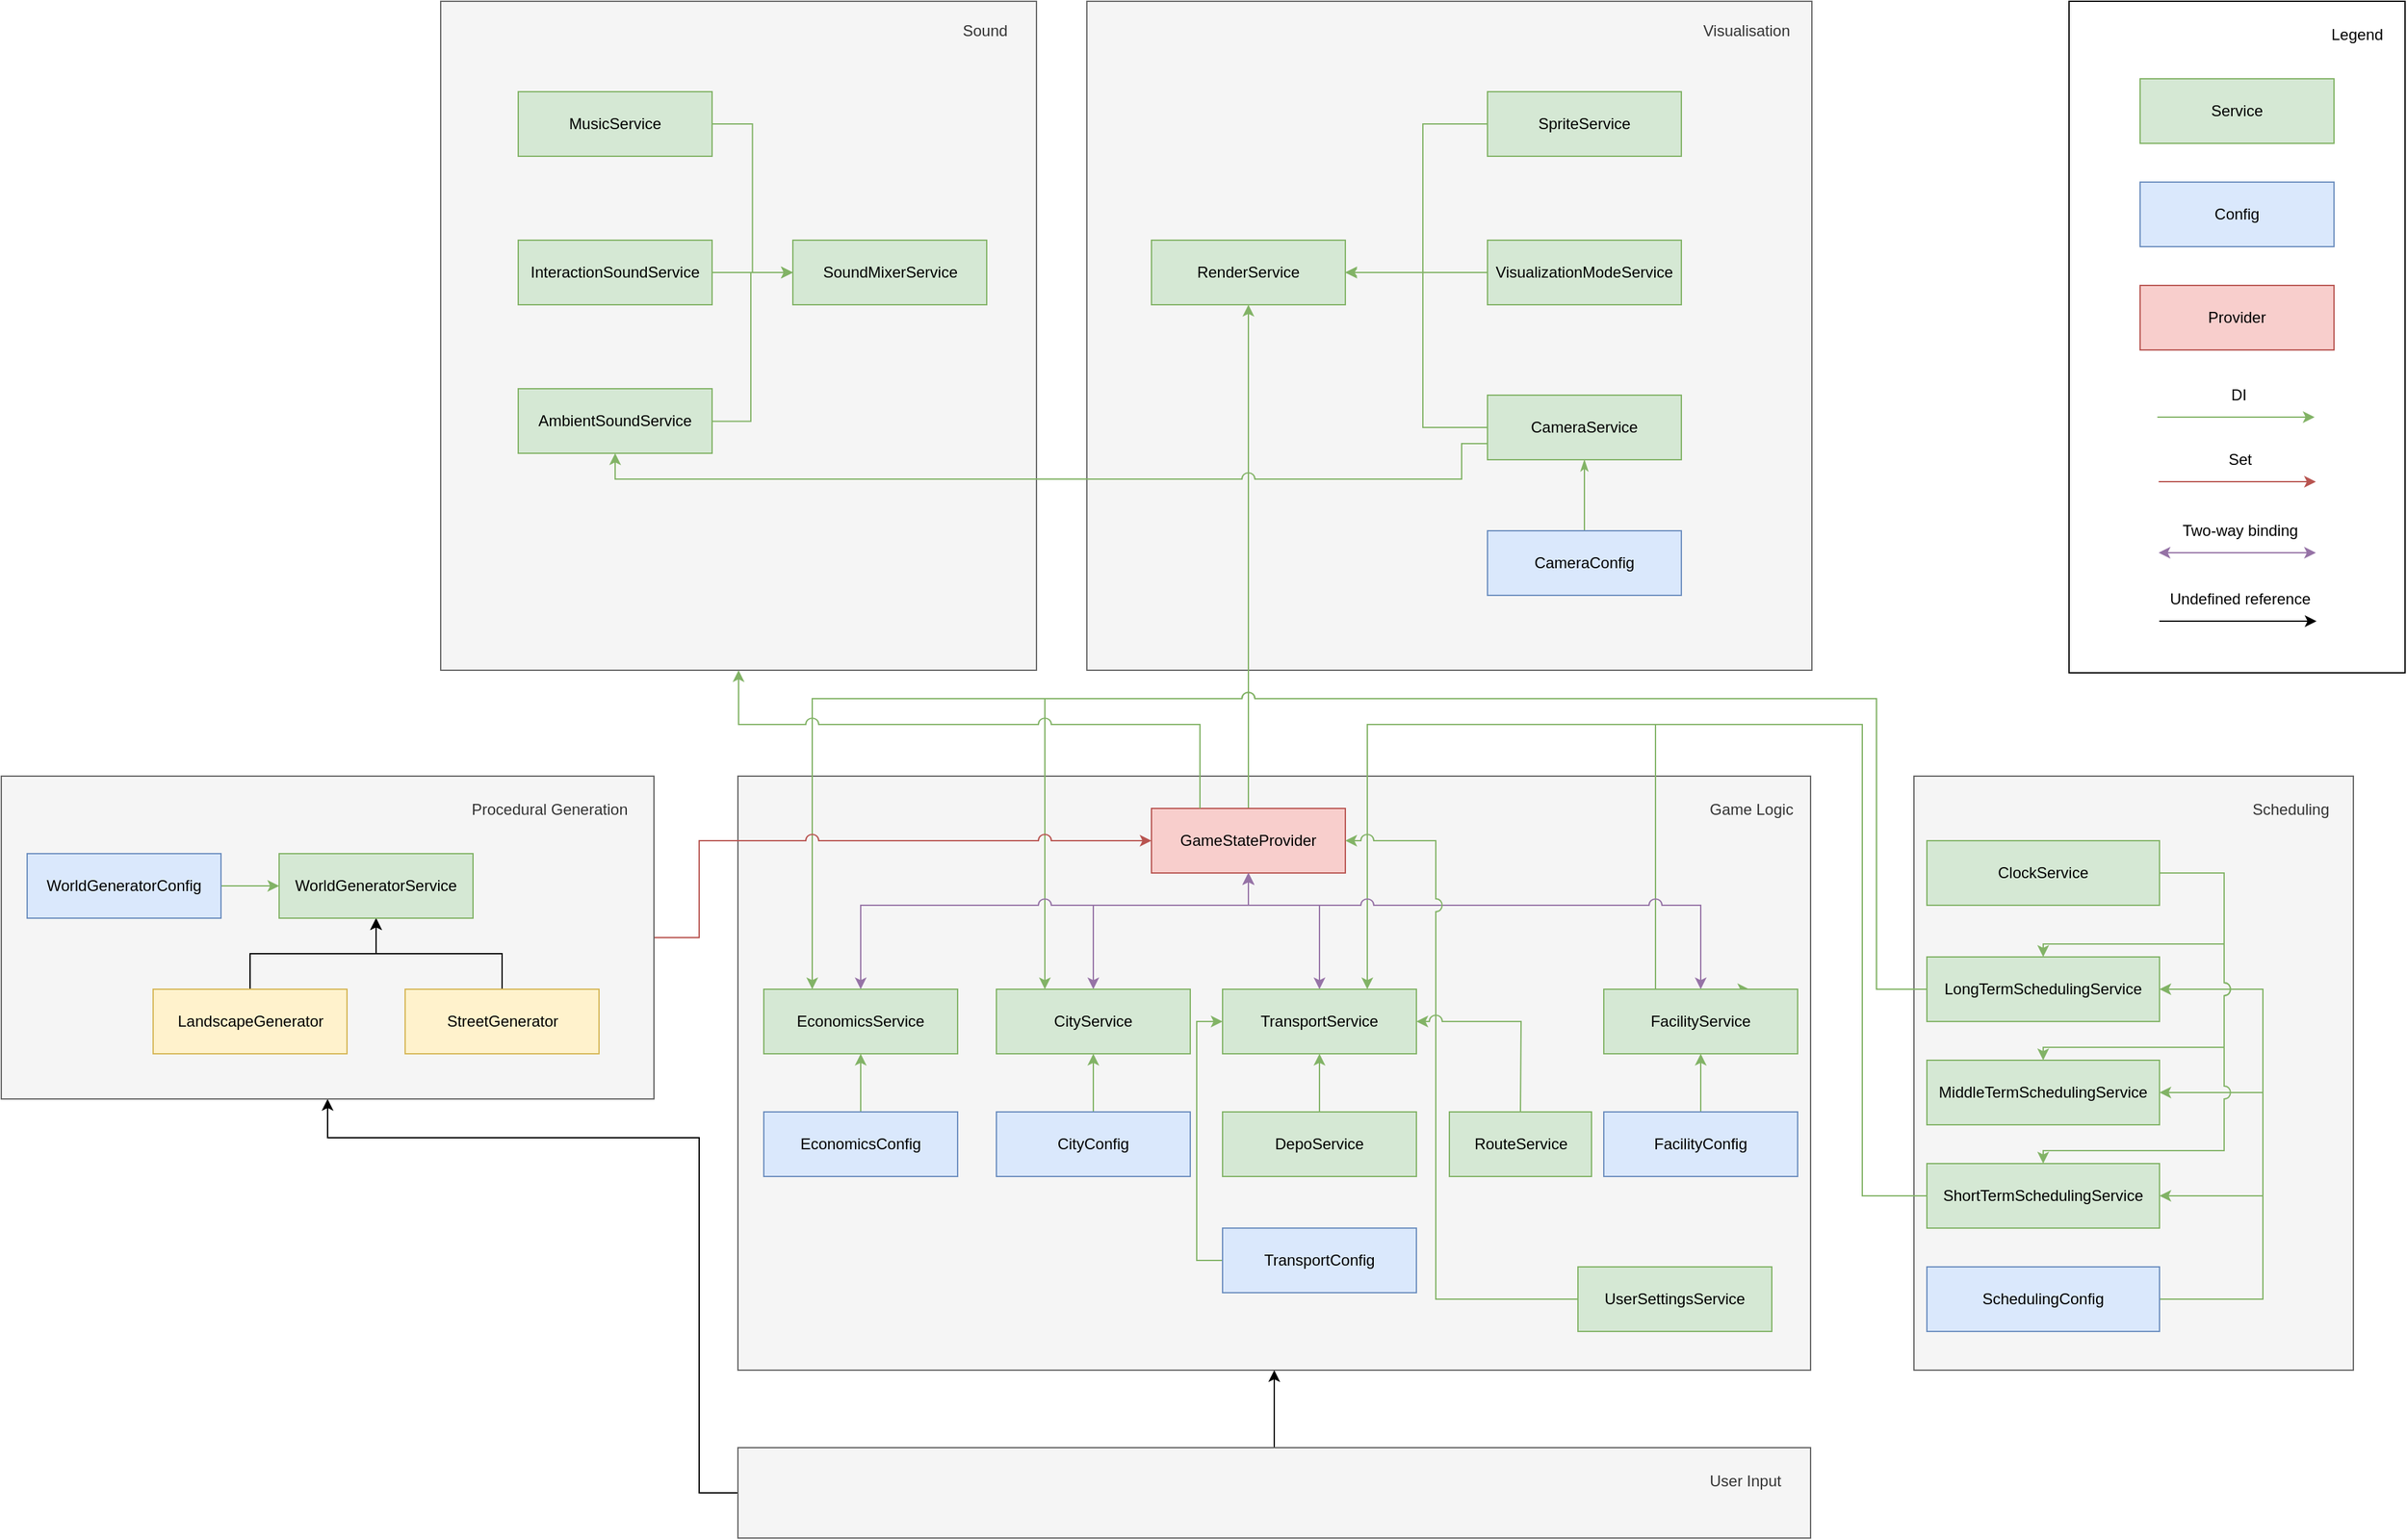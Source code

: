 <mxfile version="10.9.1" type="device"><diagram id="XfAmnXNxAcHwlb0e4V49" name="Page-1"><mxGraphModel dx="3193" dy="1664" grid="1" gridSize="10" guides="1" tooltips="1" connect="1" arrows="1" fold="1" page="0" pageScale="1" pageWidth="850" pageHeight="1100" math="0" shadow="0"><root><mxCell id="0"/><mxCell id="1" parent="0"/><mxCell id="PL5pesUKulvpQa_hgqVN-94" value="Sound" style="rounded=0;fillColor=#f5f5f5;align=left;spacingTop=0;fontFamily=Helvetica;labelPosition=right;verticalLabelPosition=top;verticalAlign=bottom;labelBackgroundColor=none;html=1;spacing=-30;spacingLeft=-27;strokeColor=#666666;fontColor=#333333;" vertex="1" parent="1"><mxGeometry x="-220" y="-120" width="461" height="518" as="geometry"/></mxCell><mxCell id="PL5pesUKulvpQa_hgqVN-44" value="Game Logic&lt;br&gt;" style="rounded=0;whiteSpace=wrap;html=1;labelBackgroundColor=none;fillColor=#f5f5f5;fontFamily=Helvetica;strokeColor=#666666;fontColor=#333333;labelPosition=right;verticalLabelPosition=top;align=left;verticalAlign=bottom;spacing=-33;spacingLeft=-45;" vertex="1" parent="1"><mxGeometry x="10" y="480" width="830" height="460" as="geometry"/></mxCell><mxCell id="PL5pesUKulvpQa_hgqVN-14" value="Visualisation" style="rounded=0;fillColor=#f5f5f5;align=left;spacingTop=0;fontFamily=Helvetica;labelPosition=right;verticalLabelPosition=top;verticalAlign=bottom;labelBackgroundColor=none;html=1;spacing=-30;spacingLeft=-54;strokeColor=#666666;fontColor=#333333;" vertex="1" parent="1"><mxGeometry x="280" y="-120" width="561" height="518" as="geometry"/></mxCell><mxCell id="PL5pesUKulvpQa_hgqVN-69" style="edgeStyle=orthogonalEdgeStyle;rounded=0;jumpStyle=arc;jumpSize=10;orthogonalLoop=1;jettySize=auto;html=1;entryX=0.5;entryY=1;entryDx=0;entryDy=0;startArrow=none;startFill=0;endArrow=classic;endFill=1;fontFamily=Helvetica;fillColor=#d5e8d4;strokeColor=#82b366;" edge="1" parent="1" source="PL5pesUKulvpQa_hgqVN-1" target="PL5pesUKulvpQa_hgqVN-6"><mxGeometry relative="1" as="geometry"/></mxCell><mxCell id="PL5pesUKulvpQa_hgqVN-1" value="GameStateProvider" style="rounded=0;whiteSpace=wrap;html=1;fillColor=#f8cecc;strokeColor=#b85450;" vertex="1" parent="1"><mxGeometry x="330" y="505" width="150" height="50" as="geometry"/></mxCell><mxCell id="PL5pesUKulvpQa_hgqVN-9" value="" style="edgeStyle=orthogonalEdgeStyle;rounded=0;orthogonalLoop=1;jettySize=auto;html=1;startArrow=classicThin;startFill=1;endArrow=none;endFill=0;fillColor=#d5e8d4;strokeColor=#82b366;" edge="1" parent="1" source="PL5pesUKulvpQa_hgqVN-2" target="PL5pesUKulvpQa_hgqVN-8"><mxGeometry relative="1" as="geometry"/></mxCell><mxCell id="PL5pesUKulvpQa_hgqVN-66" style="edgeStyle=orthogonalEdgeStyle;rounded=0;jumpStyle=arc;jumpSize=10;orthogonalLoop=1;jettySize=auto;html=1;entryX=1;entryY=0.5;entryDx=0;entryDy=0;startArrow=none;startFill=0;endArrow=classic;endFill=1;fontFamily=Helvetica;fillColor=#d5e8d4;strokeColor=#82b366;" edge="1" parent="1" source="PL5pesUKulvpQa_hgqVN-2" target="PL5pesUKulvpQa_hgqVN-6"><mxGeometry relative="1" as="geometry"><Array as="points"><mxPoint x="540" y="210"/><mxPoint x="540" y="90"/></Array></mxGeometry></mxCell><mxCell id="PL5pesUKulvpQa_hgqVN-109" style="edgeStyle=orthogonalEdgeStyle;rounded=0;jumpStyle=arc;jumpSize=10;orthogonalLoop=1;jettySize=auto;html=1;entryX=0.5;entryY=1;entryDx=0;entryDy=0;startArrow=none;startFill=0;endArrow=classic;endFill=1;fontFamily=Helvetica;exitX=0;exitY=0.75;exitDx=0;exitDy=0;fillColor=#d5e8d4;strokeColor=#82b366;" edge="1" parent="1" source="PL5pesUKulvpQa_hgqVN-2" target="PL5pesUKulvpQa_hgqVN-108"><mxGeometry relative="1" as="geometry"><Array as="points"><mxPoint x="570" y="223"/><mxPoint x="570" y="250"/><mxPoint x="-85" y="250"/></Array></mxGeometry></mxCell><mxCell id="PL5pesUKulvpQa_hgqVN-2" value="CameraService" style="rounded=0;whiteSpace=wrap;html=1;fillColor=#d5e8d4;strokeColor=#82b366;" vertex="1" parent="1"><mxGeometry x="590" y="185" width="150" height="50" as="geometry"/></mxCell><mxCell id="PL5pesUKulvpQa_hgqVN-64" style="edgeStyle=orthogonalEdgeStyle;rounded=0;jumpStyle=arc;jumpSize=10;orthogonalLoop=1;jettySize=auto;html=1;entryX=1;entryY=0.5;entryDx=0;entryDy=0;startArrow=none;startFill=0;endArrow=classic;endFill=1;fontFamily=Helvetica;fillColor=#d5e8d4;strokeColor=#82b366;" edge="1" parent="1" source="PL5pesUKulvpQa_hgqVN-21" target="PL5pesUKulvpQa_hgqVN-6"><mxGeometry relative="1" as="geometry"><Array as="points"><mxPoint x="510" y="90"/><mxPoint x="510" y="90"/></Array></mxGeometry></mxCell><mxCell id="PL5pesUKulvpQa_hgqVN-21" value="VisualizationModeService" style="rounded=0;whiteSpace=wrap;html=1;fillColor=#d5e8d4;strokeColor=#82b366;" vertex="1" parent="1"><mxGeometry x="590" y="65" width="150" height="50" as="geometry"/></mxCell><mxCell id="PL5pesUKulvpQa_hgqVN-8" value="CameraConfig&lt;br&gt;" style="rounded=0;whiteSpace=wrap;html=1;fillColor=#dae8fc;strokeColor=#6c8ebf;" vertex="1" parent="1"><mxGeometry x="590" y="290" width="150" height="50" as="geometry"/></mxCell><mxCell id="PL5pesUKulvpQa_hgqVN-20" value="" style="edgeStyle=orthogonalEdgeStyle;rounded=0;orthogonalLoop=1;jettySize=auto;html=1;startArrow=classicThin;startFill=1;endArrow=none;endFill=0;fontFamily=Helvetica;fillColor=#d5e8d4;strokeColor=#82b366;" edge="1" parent="1" source="PL5pesUKulvpQa_hgqVN-6" target="PL5pesUKulvpQa_hgqVN-19"><mxGeometry relative="1" as="geometry"><Array as="points"><mxPoint x="540" y="90"/><mxPoint x="540" y="-25"/></Array></mxGeometry></mxCell><mxCell id="PL5pesUKulvpQa_hgqVN-6" value="RenderService" style="rounded=0;whiteSpace=wrap;html=1;fillColor=#d5e8d4;strokeColor=#82b366;" vertex="1" parent="1"><mxGeometry x="330" y="65" width="150" height="50" as="geometry"/></mxCell><mxCell id="PL5pesUKulvpQa_hgqVN-19" value="SpriteService" style="rounded=0;whiteSpace=wrap;html=1;fillColor=#d5e8d4;strokeColor=#82b366;" vertex="1" parent="1"><mxGeometry x="590" y="-50" width="150" height="50" as="geometry"/></mxCell><mxCell id="PL5pesUKulvpQa_hgqVN-24" value="Scheduling" style="rounded=0;whiteSpace=wrap;html=1;labelBackgroundColor=none;fillColor=#f5f5f5;fontFamily=Helvetica;strokeColor=#666666;fontColor=#333333;labelPosition=right;verticalLabelPosition=top;align=left;verticalAlign=bottom;spacing=-33;spacingLeft=-45;" vertex="1" parent="1"><mxGeometry x="920" y="480" width="340" height="460" as="geometry"/></mxCell><mxCell id="PL5pesUKulvpQa_hgqVN-46" style="edgeStyle=orthogonalEdgeStyle;rounded=0;jumpStyle=arc;jumpSize=10;orthogonalLoop=1;jettySize=auto;html=1;entryX=0.25;entryY=0;entryDx=0;entryDy=0;startArrow=none;startFill=0;endArrow=classic;endFill=1;fontFamily=Helvetica;fillColor=#d5e8d4;strokeColor=#82b366;" edge="1" parent="1" source="PL5pesUKulvpQa_hgqVN-25" target="PL5pesUKulvpQa_hgqVN-45"><mxGeometry relative="1" as="geometry"><Array as="points"><mxPoint x="891" y="645"/><mxPoint x="891" y="420"/><mxPoint x="67" y="420"/></Array></mxGeometry></mxCell><mxCell id="PL5pesUKulvpQa_hgqVN-48" style="edgeStyle=orthogonalEdgeStyle;rounded=0;jumpStyle=arc;jumpSize=10;orthogonalLoop=1;jettySize=auto;html=1;entryX=0.25;entryY=0;entryDx=0;entryDy=0;startArrow=none;startFill=0;endArrow=classic;endFill=1;fontFamily=Helvetica;fillColor=#d5e8d4;strokeColor=#82b366;" edge="1" parent="1" source="PL5pesUKulvpQa_hgqVN-25" target="PL5pesUKulvpQa_hgqVN-47"><mxGeometry relative="1" as="geometry"><Array as="points"><mxPoint x="891" y="645"/><mxPoint x="891" y="420"/><mxPoint x="247" y="420"/></Array></mxGeometry></mxCell><mxCell id="PL5pesUKulvpQa_hgqVN-25" value="LongTermSchedulingService&lt;br&gt;" style="rounded=0;whiteSpace=wrap;html=1;fillColor=#d5e8d4;strokeColor=#82b366;" vertex="1" parent="1"><mxGeometry x="930" y="620" width="180" height="50" as="geometry"/></mxCell><mxCell id="PL5pesUKulvpQa_hgqVN-26" value="MiddleTermSchedulingService&lt;br&gt;" style="rounded=0;whiteSpace=wrap;html=1;fillColor=#d5e8d4;strokeColor=#82b366;" vertex="1" parent="1"><mxGeometry x="930" y="700" width="180" height="50" as="geometry"/></mxCell><mxCell id="PL5pesUKulvpQa_hgqVN-58" style="edgeStyle=orthogonalEdgeStyle;rounded=0;jumpStyle=arc;jumpSize=10;orthogonalLoop=1;jettySize=auto;html=1;startArrow=none;startFill=0;endArrow=classic;endFill=1;fontFamily=Helvetica;fillColor=#d5e8d4;strokeColor=#82b366;" edge="1" parent="1" source="PL5pesUKulvpQa_hgqVN-27"><mxGeometry relative="1" as="geometry"><mxPoint x="497" y="645" as="targetPoint"/><Array as="points"><mxPoint x="880" y="805"/><mxPoint x="880" y="440"/><mxPoint x="497" y="440"/></Array></mxGeometry></mxCell><mxCell id="PL5pesUKulvpQa_hgqVN-63" style="edgeStyle=orthogonalEdgeStyle;rounded=0;jumpStyle=arc;jumpSize=10;orthogonalLoop=1;jettySize=auto;html=1;entryX=0.75;entryY=0;entryDx=0;entryDy=0;startArrow=none;startFill=0;endArrow=classic;endFill=1;fontFamily=Helvetica;fillColor=#d5e8d4;strokeColor=#82b366;" edge="1" parent="1" source="PL5pesUKulvpQa_hgqVN-27" target="PL5pesUKulvpQa_hgqVN-61"><mxGeometry relative="1" as="geometry"><Array as="points"><mxPoint x="880" y="805"/><mxPoint x="880" y="440"/><mxPoint x="720" y="440"/></Array></mxGeometry></mxCell><mxCell id="PL5pesUKulvpQa_hgqVN-27" value="ShortTermSchedulingService&lt;br&gt;" style="rounded=0;whiteSpace=wrap;html=1;fillColor=#d5e8d4;strokeColor=#82b366;" vertex="1" parent="1"><mxGeometry x="930" y="780" width="180" height="50" as="geometry"/></mxCell><mxCell id="PL5pesUKulvpQa_hgqVN-31" style="edgeStyle=orthogonalEdgeStyle;rounded=0;orthogonalLoop=1;jettySize=auto;html=1;entryX=1;entryY=0.5;entryDx=0;entryDy=0;startArrow=none;startFill=0;endArrow=classic;endFill=1;fontFamily=Helvetica;fillColor=#d5e8d4;strokeColor=#82b366;" edge="1" parent="1" source="PL5pesUKulvpQa_hgqVN-28" target="PL5pesUKulvpQa_hgqVN-27"><mxGeometry relative="1" as="geometry"><Array as="points"><mxPoint x="1190" y="885"/><mxPoint x="1190" y="805"/></Array></mxGeometry></mxCell><mxCell id="PL5pesUKulvpQa_hgqVN-33" style="edgeStyle=orthogonalEdgeStyle;rounded=0;orthogonalLoop=1;jettySize=auto;html=1;entryX=1;entryY=0.5;entryDx=0;entryDy=0;startArrow=none;startFill=0;endArrow=classic;endFill=1;fontFamily=Helvetica;fillColor=#d5e8d4;strokeColor=#82b366;" edge="1" parent="1" source="PL5pesUKulvpQa_hgqVN-28" target="PL5pesUKulvpQa_hgqVN-26"><mxGeometry relative="1" as="geometry"><Array as="points"><mxPoint x="1190" y="885"/><mxPoint x="1190" y="725"/></Array></mxGeometry></mxCell><mxCell id="PL5pesUKulvpQa_hgqVN-34" style="edgeStyle=orthogonalEdgeStyle;rounded=0;orthogonalLoop=1;jettySize=auto;html=1;entryX=1;entryY=0.5;entryDx=0;entryDy=0;startArrow=none;startFill=0;endArrow=classic;endFill=1;fontFamily=Helvetica;fillColor=#d5e8d4;strokeColor=#82b366;" edge="1" parent="1" source="PL5pesUKulvpQa_hgqVN-28" target="PL5pesUKulvpQa_hgqVN-25"><mxGeometry relative="1" as="geometry"><Array as="points"><mxPoint x="1190" y="885"/><mxPoint x="1190" y="645"/></Array></mxGeometry></mxCell><mxCell id="PL5pesUKulvpQa_hgqVN-28" value="SchedulingConfig&lt;br&gt;" style="rounded=0;whiteSpace=wrap;html=1;fillColor=#dae8fc;strokeColor=#6c8ebf;" vertex="1" parent="1"><mxGeometry x="930" y="860" width="180" height="50" as="geometry"/></mxCell><mxCell id="PL5pesUKulvpQa_hgqVN-38" style="edgeStyle=orthogonalEdgeStyle;rounded=0;orthogonalLoop=1;jettySize=auto;html=1;entryX=0.5;entryY=0;entryDx=0;entryDy=0;startArrow=none;startFill=0;endArrow=classic;endFill=1;fontFamily=Helvetica;fillColor=#d5e8d4;strokeColor=#82b366;jumpStyle=arc;jumpSize=10;" edge="1" parent="1" source="PL5pesUKulvpQa_hgqVN-35" target="PL5pesUKulvpQa_hgqVN-25"><mxGeometry relative="1" as="geometry"><Array as="points"><mxPoint x="1160" y="555"/><mxPoint x="1160" y="610"/><mxPoint x="1020" y="610"/></Array></mxGeometry></mxCell><mxCell id="PL5pesUKulvpQa_hgqVN-39" style="edgeStyle=orthogonalEdgeStyle;rounded=0;orthogonalLoop=1;jettySize=auto;html=1;entryX=0.5;entryY=0;entryDx=0;entryDy=0;startArrow=none;startFill=0;endArrow=classic;endFill=1;fontFamily=Helvetica;fillColor=#d5e8d4;strokeColor=#82b366;jumpStyle=arc;jumpSize=10;" edge="1" parent="1" source="PL5pesUKulvpQa_hgqVN-35" target="PL5pesUKulvpQa_hgqVN-26"><mxGeometry relative="1" as="geometry"><Array as="points"><mxPoint x="1160" y="555"/><mxPoint x="1160" y="690"/><mxPoint x="1020" y="690"/></Array></mxGeometry></mxCell><mxCell id="PL5pesUKulvpQa_hgqVN-40" style="edgeStyle=orthogonalEdgeStyle;rounded=0;orthogonalLoop=1;jettySize=auto;html=1;entryX=0.5;entryY=0;entryDx=0;entryDy=0;startArrow=none;startFill=0;endArrow=classic;endFill=1;fontFamily=Helvetica;fillColor=#d5e8d4;strokeColor=#82b366;jumpStyle=arc;jumpSize=10;" edge="1" parent="1" source="PL5pesUKulvpQa_hgqVN-35" target="PL5pesUKulvpQa_hgqVN-27"><mxGeometry relative="1" as="geometry"><Array as="points"><mxPoint x="1160" y="555"/><mxPoint x="1160" y="770"/><mxPoint x="1020" y="770"/></Array></mxGeometry></mxCell><mxCell id="PL5pesUKulvpQa_hgqVN-35" value="ClockService&lt;br&gt;" style="rounded=0;whiteSpace=wrap;html=1;fillColor=#d5e8d4;strokeColor=#82b366;" vertex="1" parent="1"><mxGeometry x="930" y="530" width="180" height="50" as="geometry"/></mxCell><mxCell id="PL5pesUKulvpQa_hgqVN-49" style="edgeStyle=orthogonalEdgeStyle;rounded=0;jumpStyle=arc;jumpSize=10;orthogonalLoop=1;jettySize=auto;html=1;entryX=0.5;entryY=1;entryDx=0;entryDy=0;startArrow=classic;startFill=1;endArrow=classic;endFill=1;fontFamily=Helvetica;fillColor=#e1d5e7;strokeColor=#9673a6;exitX=0.5;exitY=0;exitDx=0;exitDy=0;" edge="1" parent="1" source="PL5pesUKulvpQa_hgqVN-45" target="PL5pesUKulvpQa_hgqVN-1"><mxGeometry relative="1" as="geometry"><Array as="points"><mxPoint x="105" y="580"/><mxPoint x="405" y="580"/></Array></mxGeometry></mxCell><mxCell id="PL5pesUKulvpQa_hgqVN-45" value="EconomicsService" style="rounded=0;whiteSpace=wrap;html=1;fillColor=#d5e8d4;strokeColor=#82b366;" vertex="1" parent="1"><mxGeometry x="30" y="645" width="150" height="50" as="geometry"/></mxCell><mxCell id="PL5pesUKulvpQa_hgqVN-53" value="" style="edgeStyle=orthogonalEdgeStyle;rounded=0;jumpStyle=arc;jumpSize=10;orthogonalLoop=1;jettySize=auto;html=1;startArrow=none;startFill=0;endArrow=classic;endFill=1;fontFamily=Helvetica;fillColor=#d5e8d4;strokeColor=#82b366;" edge="1" parent="1" source="PL5pesUKulvpQa_hgqVN-52" target="PL5pesUKulvpQa_hgqVN-45"><mxGeometry relative="1" as="geometry"/></mxCell><mxCell id="PL5pesUKulvpQa_hgqVN-52" value="EconomicsConfig" style="rounded=0;whiteSpace=wrap;html=1;fillColor=#dae8fc;strokeColor=#6c8ebf;" vertex="1" parent="1"><mxGeometry x="30" y="740" width="150" height="50" as="geometry"/></mxCell><mxCell id="PL5pesUKulvpQa_hgqVN-50" style="edgeStyle=orthogonalEdgeStyle;rounded=0;jumpStyle=arc;jumpSize=10;orthogonalLoop=1;jettySize=auto;html=1;entryX=0.5;entryY=1;entryDx=0;entryDy=0;startArrow=classic;startFill=1;endArrow=classic;endFill=1;fontFamily=Helvetica;fillColor=#e1d5e7;strokeColor=#9673a6;exitX=0.5;exitY=0;exitDx=0;exitDy=0;" edge="1" parent="1" source="PL5pesUKulvpQa_hgqVN-47" target="PL5pesUKulvpQa_hgqVN-1"><mxGeometry relative="1" as="geometry"><Array as="points"><mxPoint x="285" y="580"/><mxPoint x="405" y="580"/></Array></mxGeometry></mxCell><mxCell id="PL5pesUKulvpQa_hgqVN-47" value="CityService" style="rounded=0;whiteSpace=wrap;html=1;fillColor=#d5e8d4;strokeColor=#82b366;" vertex="1" parent="1"><mxGeometry x="210" y="645" width="150" height="50" as="geometry"/></mxCell><mxCell id="PL5pesUKulvpQa_hgqVN-55" value="" style="edgeStyle=orthogonalEdgeStyle;rounded=0;jumpStyle=arc;jumpSize=10;orthogonalLoop=1;jettySize=auto;html=1;startArrow=none;startFill=0;endArrow=classic;endFill=1;fontFamily=Helvetica;fillColor=#d5e8d4;strokeColor=#82b366;" edge="1" parent="1" source="PL5pesUKulvpQa_hgqVN-54" target="PL5pesUKulvpQa_hgqVN-47"><mxGeometry relative="1" as="geometry"/></mxCell><mxCell id="PL5pesUKulvpQa_hgqVN-54" value="CityConfig" style="rounded=0;whiteSpace=wrap;html=1;fillColor=#dae8fc;strokeColor=#6c8ebf;" vertex="1" parent="1"><mxGeometry x="210" y="740" width="150" height="50" as="geometry"/></mxCell><mxCell id="PL5pesUKulvpQa_hgqVN-57" style="edgeStyle=orthogonalEdgeStyle;rounded=0;jumpStyle=arc;jumpSize=10;orthogonalLoop=1;jettySize=auto;html=1;entryX=0.5;entryY=1;entryDx=0;entryDy=0;startArrow=classic;startFill=1;endArrow=classic;endFill=1;fontFamily=Helvetica;fillColor=#e1d5e7;strokeColor=#9673a6;exitX=0.5;exitY=0;exitDx=0;exitDy=0;" edge="1" parent="1" source="PL5pesUKulvpQa_hgqVN-56" target="PL5pesUKulvpQa_hgqVN-1"><mxGeometry relative="1" as="geometry"><Array as="points"><mxPoint x="460" y="580"/><mxPoint x="405" y="580"/></Array></mxGeometry></mxCell><mxCell id="PL5pesUKulvpQa_hgqVN-56" value="TransportService" style="rounded=0;whiteSpace=wrap;html=1;fillColor=#d5e8d4;strokeColor=#82b366;" vertex="1" parent="1"><mxGeometry x="385" y="645" width="150" height="50" as="geometry"/></mxCell><mxCell id="PL5pesUKulvpQa_hgqVN-62" style="edgeStyle=orthogonalEdgeStyle;rounded=0;jumpStyle=arc;jumpSize=10;orthogonalLoop=1;jettySize=auto;html=1;entryX=0.5;entryY=1;entryDx=0;entryDy=0;startArrow=classic;startFill=1;endArrow=classic;endFill=1;fontFamily=Helvetica;fillColor=#e1d5e7;strokeColor=#9673a6;exitX=0.5;exitY=0;exitDx=0;exitDy=0;" edge="1" parent="1" source="PL5pesUKulvpQa_hgqVN-61" target="PL5pesUKulvpQa_hgqVN-1"><mxGeometry relative="1" as="geometry"><Array as="points"><mxPoint x="755" y="580"/><mxPoint x="405" y="580"/></Array></mxGeometry></mxCell><mxCell id="PL5pesUKulvpQa_hgqVN-61" value="FacilityService" style="rounded=0;whiteSpace=wrap;html=1;fillColor=#d5e8d4;strokeColor=#82b366;" vertex="1" parent="1"><mxGeometry x="680" y="645" width="150" height="50" as="geometry"/></mxCell><mxCell id="PL5pesUKulvpQa_hgqVN-72" value="" style="edgeStyle=orthogonalEdgeStyle;rounded=0;jumpStyle=arc;jumpSize=10;orthogonalLoop=1;jettySize=auto;html=1;startArrow=none;startFill=0;endArrow=classic;endFill=1;fontFamily=Helvetica;fillColor=#d5e8d4;strokeColor=#82b366;" edge="1" parent="1" source="PL5pesUKulvpQa_hgqVN-71" target="PL5pesUKulvpQa_hgqVN-61"><mxGeometry relative="1" as="geometry"/></mxCell><mxCell id="PL5pesUKulvpQa_hgqVN-71" value="FacilityConfig" style="rounded=0;whiteSpace=wrap;html=1;fillColor=#dae8fc;strokeColor=#6c8ebf;" vertex="1" parent="1"><mxGeometry x="680" y="740" width="150" height="50" as="geometry"/></mxCell><mxCell id="PL5pesUKulvpQa_hgqVN-79" value="" style="edgeStyle=orthogonalEdgeStyle;rounded=0;jumpStyle=arc;jumpSize=10;orthogonalLoop=1;jettySize=auto;html=1;startArrow=none;startFill=0;endArrow=classic;endFill=1;fontFamily=Helvetica;fillColor=#d5e8d4;strokeColor=#82b366;" edge="1" parent="1" source="PL5pesUKulvpQa_hgqVN-78" target="PL5pesUKulvpQa_hgqVN-56"><mxGeometry relative="1" as="geometry"/></mxCell><mxCell id="PL5pesUKulvpQa_hgqVN-78" value="DepoService" style="rounded=0;whiteSpace=wrap;html=1;fillColor=#d5e8d4;strokeColor=#82b366;" vertex="1" parent="1"><mxGeometry x="385" y="740" width="150" height="50" as="geometry"/></mxCell><mxCell id="PL5pesUKulvpQa_hgqVN-81" value="" style="edgeStyle=orthogonalEdgeStyle;rounded=0;jumpStyle=arc;jumpSize=10;orthogonalLoop=1;jettySize=auto;html=1;startArrow=none;startFill=0;endArrow=classic;endFill=1;fontFamily=Helvetica;fillColor=#d5e8d4;strokeColor=#82b366;entryX=0;entryY=0.5;entryDx=0;entryDy=0;" edge="1" parent="1" source="PL5pesUKulvpQa_hgqVN-80" target="PL5pesUKulvpQa_hgqVN-56"><mxGeometry relative="1" as="geometry"><Array as="points"><mxPoint x="365" y="855.0"/><mxPoint x="365" y="670"/></Array></mxGeometry></mxCell><mxCell id="PL5pesUKulvpQa_hgqVN-80" value="TransportConfig" style="rounded=0;whiteSpace=wrap;html=1;fillColor=#dae8fc;strokeColor=#6c8ebf;" vertex="1" parent="1"><mxGeometry x="385" y="830" width="150" height="50" as="geometry"/></mxCell><mxCell id="PL5pesUKulvpQa_hgqVN-83" value="" style="edgeStyle=orthogonalEdgeStyle;rounded=0;jumpStyle=arc;jumpSize=10;orthogonalLoop=1;jettySize=auto;html=1;startArrow=none;startFill=0;endArrow=classic;endFill=1;fontFamily=Helvetica;" edge="1" parent="1" source="PL5pesUKulvpQa_hgqVN-82" target="PL5pesUKulvpQa_hgqVN-44"><mxGeometry relative="1" as="geometry"/></mxCell><mxCell id="PL5pesUKulvpQa_hgqVN-99" style="edgeStyle=orthogonalEdgeStyle;rounded=0;jumpStyle=arc;jumpSize=10;orthogonalLoop=1;jettySize=auto;html=1;entryX=0.5;entryY=1;entryDx=0;entryDy=0;startArrow=none;startFill=0;endArrow=classic;endFill=1;fontFamily=Helvetica;" edge="1" parent="1" source="PL5pesUKulvpQa_hgqVN-82" target="PL5pesUKulvpQa_hgqVN-84"><mxGeometry relative="1" as="geometry"><Array as="points"><mxPoint x="-20" y="1035"/><mxPoint x="-20" y="760"/><mxPoint x="-307" y="760"/></Array></mxGeometry></mxCell><mxCell id="PL5pesUKulvpQa_hgqVN-82" value="User Input&lt;br&gt;" style="rounded=0;whiteSpace=wrap;html=1;labelBackgroundColor=none;fillColor=#f5f5f5;fontFamily=Helvetica;strokeColor=#666666;fontColor=#333333;labelPosition=right;verticalLabelPosition=top;align=left;verticalAlign=bottom;spacing=-33;spacingLeft=-45;" vertex="1" parent="1"><mxGeometry x="10" y="1000" width="830" height="70" as="geometry"/></mxCell><mxCell id="PL5pesUKulvpQa_hgqVN-85" style="edgeStyle=orthogonalEdgeStyle;rounded=0;jumpStyle=arc;jumpSize=10;orthogonalLoop=1;jettySize=auto;html=1;entryX=0;entryY=0.5;entryDx=0;entryDy=0;startArrow=none;startFill=0;endArrow=classic;endFill=1;fontFamily=Helvetica;fillColor=#f8cecc;strokeColor=#b85450;exitX=1;exitY=0.5;exitDx=0;exitDy=0;" edge="1" parent="1" source="PL5pesUKulvpQa_hgqVN-84" target="PL5pesUKulvpQa_hgqVN-1"><mxGeometry relative="1" as="geometry"><Array as="points"><mxPoint x="-20" y="605"/><mxPoint x="-20" y="530"/></Array></mxGeometry></mxCell><mxCell id="PL5pesUKulvpQa_hgqVN-84" value="Procedural Generation" style="rounded=0;whiteSpace=wrap;html=1;labelBackgroundColor=none;fillColor=#f5f5f5;fontFamily=Helvetica;strokeColor=#666666;fontColor=#333333;labelPosition=right;verticalLabelPosition=top;align=left;verticalAlign=bottom;spacing=-33;spacingLeft=-108;" vertex="1" parent="1"><mxGeometry x="-560" y="480" width="505" height="250" as="geometry"/></mxCell><mxCell id="PL5pesUKulvpQa_hgqVN-91" style="edgeStyle=orthogonalEdgeStyle;rounded=0;jumpStyle=arc;jumpSize=10;orthogonalLoop=1;jettySize=auto;html=1;entryX=0.5;entryY=1;entryDx=0;entryDy=0;startArrow=none;startFill=0;endArrow=classic;endFill=1;fontFamily=Helvetica;" edge="1" parent="1" source="PL5pesUKulvpQa_hgqVN-86" target="PL5pesUKulvpQa_hgqVN-89"><mxGeometry relative="1" as="geometry"/></mxCell><mxCell id="PL5pesUKulvpQa_hgqVN-86" value="StreetGenerator" style="rounded=0;whiteSpace=wrap;html=1;fillColor=#fff2cc;strokeColor=#d6b656;" vertex="1" parent="1"><mxGeometry x="-247.5" y="645" width="150" height="50" as="geometry"/></mxCell><mxCell id="PL5pesUKulvpQa_hgqVN-90" style="edgeStyle=orthogonalEdgeStyle;rounded=0;jumpStyle=arc;jumpSize=10;orthogonalLoop=1;jettySize=auto;html=1;entryX=0.5;entryY=1;entryDx=0;entryDy=0;startArrow=none;startFill=0;endArrow=classic;endFill=1;fontFamily=Helvetica;" edge="1" parent="1" source="PL5pesUKulvpQa_hgqVN-88" target="PL5pesUKulvpQa_hgqVN-89"><mxGeometry relative="1" as="geometry"/></mxCell><mxCell id="PL5pesUKulvpQa_hgqVN-88" value="LandscapeGenerator" style="rounded=0;whiteSpace=wrap;html=1;fillColor=#fff2cc;strokeColor=#d6b656;" vertex="1" parent="1"><mxGeometry x="-442.5" y="645" width="150" height="50" as="geometry"/></mxCell><mxCell id="PL5pesUKulvpQa_hgqVN-89" value="WorldGeneratorService" style="rounded=0;whiteSpace=wrap;html=1;fillColor=#d5e8d4;strokeColor=#82b366;" vertex="1" parent="1"><mxGeometry x="-345" y="540" width="150" height="50" as="geometry"/></mxCell><mxCell id="PL5pesUKulvpQa_hgqVN-93" value="" style="edgeStyle=orthogonalEdgeStyle;rounded=0;jumpStyle=arc;jumpSize=10;orthogonalLoop=1;jettySize=auto;html=1;startArrow=none;startFill=0;endArrow=classic;endFill=1;fontFamily=Helvetica;fillColor=#d5e8d4;strokeColor=#82b366;" edge="1" parent="1" source="PL5pesUKulvpQa_hgqVN-92" target="PL5pesUKulvpQa_hgqVN-89"><mxGeometry relative="1" as="geometry"/></mxCell><mxCell id="PL5pesUKulvpQa_hgqVN-92" value="WorldGeneratorConfig" style="rounded=0;whiteSpace=wrap;html=1;fillColor=#dae8fc;strokeColor=#6c8ebf;" vertex="1" parent="1"><mxGeometry x="-540" y="540" width="150" height="50" as="geometry"/></mxCell><mxCell id="PL5pesUKulvpQa_hgqVN-101" style="edgeStyle=orthogonalEdgeStyle;rounded=0;jumpStyle=arc;jumpSize=10;orthogonalLoop=1;jettySize=auto;html=1;entryX=0.25;entryY=0;entryDx=0;entryDy=0;startArrow=classic;startFill=1;endArrow=none;endFill=0;fontFamily=Helvetica;fillColor=#d5e8d4;strokeColor=#82b366;" edge="1" parent="1" source="PL5pesUKulvpQa_hgqVN-94" target="PL5pesUKulvpQa_hgqVN-1"><mxGeometry relative="1" as="geometry"><Array as="points"><mxPoint x="11" y="440"/><mxPoint x="367" y="440"/></Array></mxGeometry></mxCell><mxCell id="PL5pesUKulvpQa_hgqVN-98" style="edgeStyle=orthogonalEdgeStyle;rounded=0;jumpStyle=arc;jumpSize=10;orthogonalLoop=1;jettySize=auto;html=1;entryX=1;entryY=0.5;entryDx=0;entryDy=0;startArrow=none;startFill=0;endArrow=classic;endFill=1;fontFamily=Helvetica;fillColor=#d5e8d4;strokeColor=#82b366;" edge="1" parent="1" source="PL5pesUKulvpQa_hgqVN-96" target="PL5pesUKulvpQa_hgqVN-1"><mxGeometry relative="1" as="geometry"><Array as="points"><mxPoint x="550" y="885"/><mxPoint x="550" y="530"/></Array></mxGeometry></mxCell><mxCell id="PL5pesUKulvpQa_hgqVN-96" value="UserSettingsService" style="rounded=0;whiteSpace=wrap;html=1;fillColor=#d5e8d4;strokeColor=#82b366;" vertex="1" parent="1"><mxGeometry x="660" y="860" width="150" height="50" as="geometry"/></mxCell><mxCell id="PL5pesUKulvpQa_hgqVN-100" value="SoundMixerService" style="rounded=0;whiteSpace=wrap;html=1;fillColor=#d5e8d4;strokeColor=#82b366;" vertex="1" parent="1"><mxGeometry x="52.5" y="65" width="150" height="50" as="geometry"/></mxCell><mxCell id="PL5pesUKulvpQa_hgqVN-103" style="edgeStyle=orthogonalEdgeStyle;rounded=0;jumpStyle=arc;jumpSize=10;orthogonalLoop=1;jettySize=auto;html=1;entryX=0;entryY=0.5;entryDx=0;entryDy=0;startArrow=none;startFill=0;endArrow=classic;endFill=1;fontFamily=Helvetica;fillColor=#d5e8d4;strokeColor=#82b366;" edge="1" parent="1" source="PL5pesUKulvpQa_hgqVN-102" target="PL5pesUKulvpQa_hgqVN-100"><mxGeometry relative="1" as="geometry"/></mxCell><mxCell id="PL5pesUKulvpQa_hgqVN-102" value="MusicService" style="rounded=0;whiteSpace=wrap;html=1;fillColor=#d5e8d4;strokeColor=#82b366;" vertex="1" parent="1"><mxGeometry x="-160" y="-50" width="150" height="50" as="geometry"/></mxCell><mxCell id="PL5pesUKulvpQa_hgqVN-105" value="" style="edgeStyle=orthogonalEdgeStyle;rounded=0;jumpStyle=arc;jumpSize=10;orthogonalLoop=1;jettySize=auto;html=1;startArrow=none;startFill=0;endArrow=classic;endFill=1;fontFamily=Helvetica;fillColor=#d5e8d4;strokeColor=#82b366;" edge="1" parent="1" source="PL5pesUKulvpQa_hgqVN-104" target="PL5pesUKulvpQa_hgqVN-100"><mxGeometry relative="1" as="geometry"/></mxCell><mxCell id="PL5pesUKulvpQa_hgqVN-104" value="InteractionSoundService" style="rounded=0;whiteSpace=wrap;html=1;fillColor=#d5e8d4;strokeColor=#82b366;" vertex="1" parent="1"><mxGeometry x="-160" y="65" width="150" height="50" as="geometry"/></mxCell><mxCell id="PL5pesUKulvpQa_hgqVN-107" style="edgeStyle=orthogonalEdgeStyle;rounded=0;jumpStyle=arc;jumpSize=10;orthogonalLoop=1;jettySize=auto;html=1;entryX=0;entryY=0.5;entryDx=0;entryDy=0;startArrow=none;startFill=0;endArrow=classic;endFill=1;fontFamily=Helvetica;fillColor=#d5e8d4;strokeColor=#82b366;" edge="1" parent="1" target="PL5pesUKulvpQa_hgqVN-100"><mxGeometry relative="1" as="geometry"><mxPoint x="-22.5" y="205.31" as="sourcePoint"/><Array as="points"><mxPoint x="20" y="205"/><mxPoint x="20" y="90"/></Array></mxGeometry></mxCell><mxCell id="PL5pesUKulvpQa_hgqVN-108" value="AmbientSoundService" style="rounded=0;whiteSpace=wrap;html=1;fillColor=#d5e8d4;strokeColor=#82b366;" vertex="1" parent="1"><mxGeometry x="-160" y="180" width="150" height="50" as="geometry"/></mxCell><mxCell id="PL5pesUKulvpQa_hgqVN-111" style="edgeStyle=orthogonalEdgeStyle;rounded=0;jumpStyle=arc;jumpSize=10;orthogonalLoop=1;jettySize=auto;html=1;entryX=1;entryY=0.5;entryDx=0;entryDy=0;startArrow=none;startFill=0;endArrow=classic;endFill=1;fontFamily=Helvetica;fillColor=#d5e8d4;strokeColor=#82b366;" edge="1" parent="1" source="PL5pesUKulvpQa_hgqVN-110" target="PL5pesUKulvpQa_hgqVN-56"><mxGeometry relative="1" as="geometry"><Array as="points"><mxPoint x="616" y="718"/><mxPoint x="616" y="670"/></Array></mxGeometry></mxCell><mxCell id="PL5pesUKulvpQa_hgqVN-110" value="RouteService" style="rounded=0;whiteSpace=wrap;html=1;fillColor=#d5e8d4;strokeColor=#82b366;" vertex="1" parent="1"><mxGeometry x="560.5" y="740" width="110" height="50" as="geometry"/></mxCell><mxCell id="PL5pesUKulvpQa_hgqVN-112" value="Legend" style="rounded=0;whiteSpace=wrap;html=1;labelBackgroundColor=none;fillColor=#ffffff;fontFamily=Helvetica;align=left;labelPosition=right;verticalLabelPosition=top;verticalAlign=bottom;spacing=-33;spacingLeft=-24;" vertex="1" parent="1"><mxGeometry x="1040" y="-120" width="260" height="520" as="geometry"/></mxCell><mxCell id="PL5pesUKulvpQa_hgqVN-113" value="Service" style="rounded=0;whiteSpace=wrap;html=1;fillColor=#d5e8d4;strokeColor=#82b366;" vertex="1" parent="1"><mxGeometry x="1095" y="-60" width="150" height="50" as="geometry"/></mxCell><mxCell id="PL5pesUKulvpQa_hgqVN-114" value="Config&lt;br&gt;" style="rounded=0;whiteSpace=wrap;html=1;fillColor=#dae8fc;strokeColor=#6c8ebf;" vertex="1" parent="1"><mxGeometry x="1095" y="20" width="150" height="50" as="geometry"/></mxCell><mxCell id="PL5pesUKulvpQa_hgqVN-115" value="Provider" style="rounded=0;whiteSpace=wrap;html=1;fillColor=#f8cecc;strokeColor=#b85450;" vertex="1" parent="1"><mxGeometry x="1095" y="100" width="150" height="50" as="geometry"/></mxCell><mxCell id="PL5pesUKulvpQa_hgqVN-116" value="" style="endArrow=classic;html=1;fontFamily=Helvetica;exitX=0.262;exitY=0.673;exitDx=0;exitDy=0;exitPerimeter=0;fillColor=#d5e8d4;strokeColor=#82b366;" edge="1" parent="1"><mxGeometry width="50" height="50" relative="1" as="geometry"><mxPoint x="1108.333" y="202" as="sourcePoint"/><mxPoint x="1230" y="202" as="targetPoint"/></mxGeometry></mxCell><mxCell id="PL5pesUKulvpQa_hgqVN-117" value="DI" style="text;html=1;resizable=0;points=[];align=center;verticalAlign=middle;labelBackgroundColor=#ffffff;fontFamily=Helvetica;" vertex="1" connectable="0" parent="PL5pesUKulvpQa_hgqVN-116"><mxGeometry x="-0.452" y="-3" relative="1" as="geometry"><mxPoint x="28.5" y="-20" as="offset"/></mxGeometry></mxCell><mxCell id="PL5pesUKulvpQa_hgqVN-118" value="" style="endArrow=classic;html=1;fontFamily=Helvetica;exitX=0.262;exitY=0.673;exitDx=0;exitDy=0;exitPerimeter=0;fillColor=#f8cecc;strokeColor=#b85450;" edge="1" parent="1"><mxGeometry width="50" height="50" relative="1" as="geometry"><mxPoint x="1109.333" y="252" as="sourcePoint"/><mxPoint x="1231" y="252" as="targetPoint"/></mxGeometry></mxCell><mxCell id="PL5pesUKulvpQa_hgqVN-119" value="Set" style="text;html=1;resizable=0;points=[];align=center;verticalAlign=middle;labelBackgroundColor=#ffffff;fontFamily=Helvetica;" vertex="1" connectable="0" parent="PL5pesUKulvpQa_hgqVN-118"><mxGeometry x="-0.452" y="-3" relative="1" as="geometry"><mxPoint x="28.5" y="-20" as="offset"/></mxGeometry></mxCell><mxCell id="PL5pesUKulvpQa_hgqVN-120" value="" style="endArrow=classic;html=1;fontFamily=Helvetica;exitX=0.262;exitY=0.673;exitDx=0;exitDy=0;exitPerimeter=0;fillColor=#e1d5e7;strokeColor=#9673a6;startArrow=classic;startFill=1;" edge="1" parent="1"><mxGeometry width="50" height="50" relative="1" as="geometry"><mxPoint x="1109.333" y="307" as="sourcePoint"/><mxPoint x="1231" y="307" as="targetPoint"/></mxGeometry></mxCell><mxCell id="PL5pesUKulvpQa_hgqVN-121" value="Two-way binding" style="text;html=1;resizable=0;points=[];align=center;verticalAlign=middle;labelBackgroundColor=#ffffff;fontFamily=Helvetica;" vertex="1" connectable="0" parent="PL5pesUKulvpQa_hgqVN-120"><mxGeometry x="-0.452" y="-3" relative="1" as="geometry"><mxPoint x="28.5" y="-20" as="offset"/></mxGeometry></mxCell><mxCell id="PL5pesUKulvpQa_hgqVN-122" value="" style="endArrow=classic;html=1;fontFamily=Helvetica;exitX=0.262;exitY=0.673;exitDx=0;exitDy=0;exitPerimeter=0;" edge="1" parent="1"><mxGeometry width="50" height="50" relative="1" as="geometry"><mxPoint x="1109.833" y="360" as="sourcePoint"/><mxPoint x="1231.5" y="360" as="targetPoint"/></mxGeometry></mxCell><mxCell id="PL5pesUKulvpQa_hgqVN-123" value="Undefined reference" style="text;html=1;resizable=0;points=[];align=center;verticalAlign=middle;labelBackgroundColor=#ffffff;fontFamily=Helvetica;" vertex="1" connectable="0" parent="PL5pesUKulvpQa_hgqVN-122"><mxGeometry x="-0.452" y="-3" relative="1" as="geometry"><mxPoint x="28.5" y="-20" as="offset"/></mxGeometry></mxCell></root></mxGraphModel></diagram></mxfile>